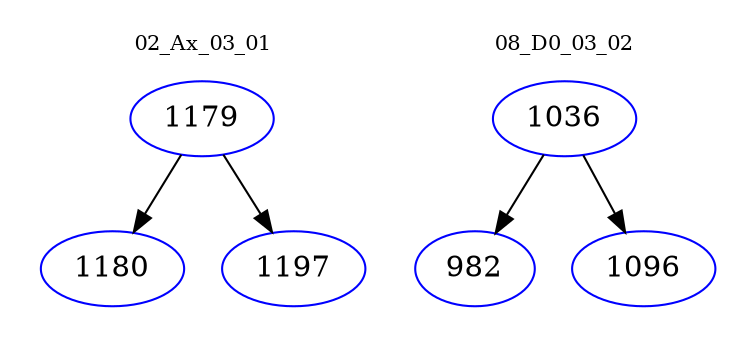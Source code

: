 digraph{
subgraph cluster_0 {
color = white
label = "02_Ax_03_01";
fontsize=10;
T0_1179 [label="1179", color="blue"]
T0_1179 -> T0_1180 [color="black"]
T0_1180 [label="1180", color="blue"]
T0_1179 -> T0_1197 [color="black"]
T0_1197 [label="1197", color="blue"]
}
subgraph cluster_1 {
color = white
label = "08_D0_03_02";
fontsize=10;
T1_1036 [label="1036", color="blue"]
T1_1036 -> T1_982 [color="black"]
T1_982 [label="982", color="blue"]
T1_1036 -> T1_1096 [color="black"]
T1_1096 [label="1096", color="blue"]
}
}
